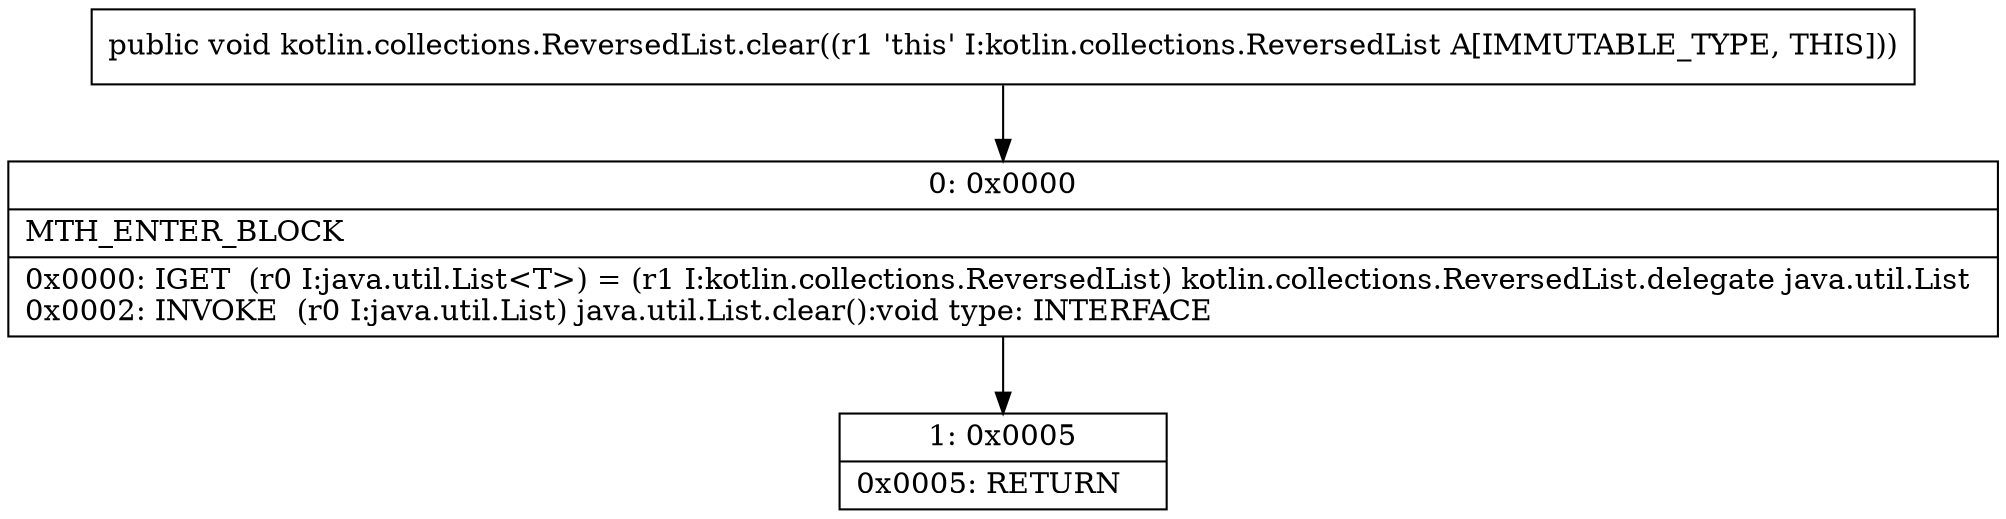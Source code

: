 digraph "CFG forkotlin.collections.ReversedList.clear()V" {
Node_0 [shape=record,label="{0\:\ 0x0000|MTH_ENTER_BLOCK\l|0x0000: IGET  (r0 I:java.util.List\<T\>) = (r1 I:kotlin.collections.ReversedList) kotlin.collections.ReversedList.delegate java.util.List \l0x0002: INVOKE  (r0 I:java.util.List) java.util.List.clear():void type: INTERFACE \l}"];
Node_1 [shape=record,label="{1\:\ 0x0005|0x0005: RETURN   \l}"];
MethodNode[shape=record,label="{public void kotlin.collections.ReversedList.clear((r1 'this' I:kotlin.collections.ReversedList A[IMMUTABLE_TYPE, THIS])) }"];
MethodNode -> Node_0;
Node_0 -> Node_1;
}

